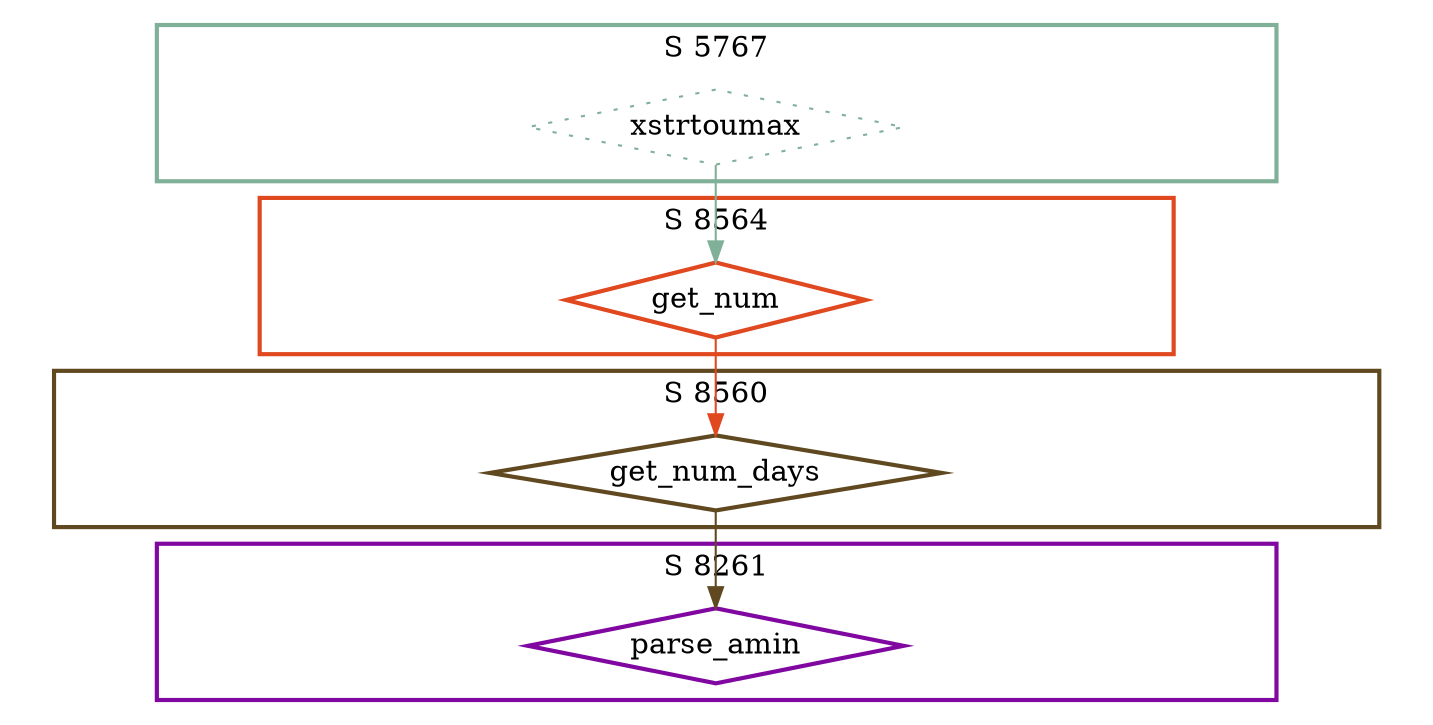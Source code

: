 digraph G {
  ratio=0.500000;
  "UV parse_amin (8261)" [shape=diamond, label="parse_amin", color="#8008A0",
                          style=bold];
  "UV get_num_days (8560)" [shape=diamond, label="get_num_days",
                            color="#604820", style=bold];
  "UV get_num (8564)" [shape=diamond, label="get_num", color="#E04820",
                       style=bold];
  "UV xstrtoumax (5767)" [shape=diamond, label="xstrtoumax", color="#80B098",
                          style=dotted];
  
  subgraph cluster_8261 { label="S 8261";
    color="#8008A0";
    style=bold;
    "UV parse_amin (8261)"; };
  subgraph cluster_5767 { label="S 5767";
    color="#80B098";
    style=bold;
    "UV xstrtoumax (5767)"; };
  subgraph cluster_8564 { label="S 8564";
    color="#E04820";
    style=bold;
    "UV get_num (8564)"; };
  subgraph cluster_8560 { label="S 8560";
    color="#604820";
    style=bold;
    "UV get_num_days (8560)"; };
  
  "UV get_num_days (8560)" -> "UV parse_amin (8261)" [color="#604820"];
  "UV get_num (8564)" -> "UV get_num_days (8560)" [color="#E04820"];
  "UV xstrtoumax (5767)" -> "UV get_num (8564)" [color="#80B098"];
  
  }